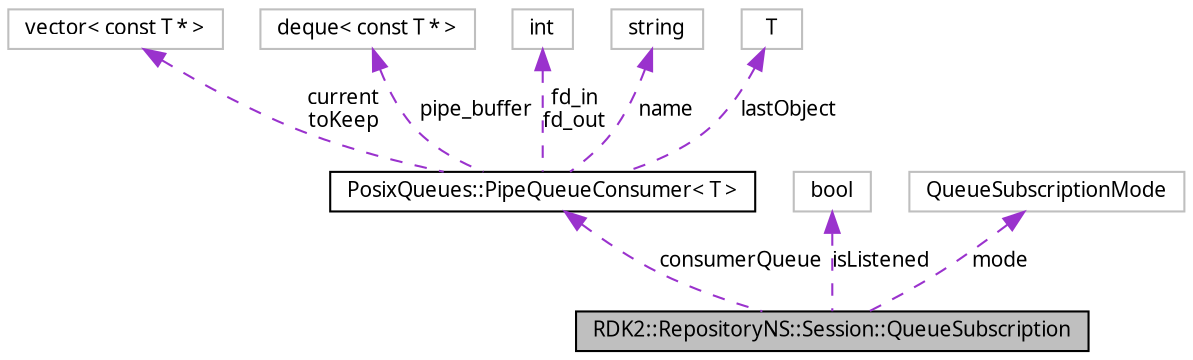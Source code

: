 digraph G
{
  edge [fontname="FreeSans.ttf",fontsize=10,labelfontname="FreeSans.ttf",labelfontsize=10];
  node [fontname="FreeSans.ttf",fontsize=10,shape=record];
  Node1 [label="RDK2::RepositoryNS::Session::QueueSubscription",height=0.2,width=0.4,color="black", fillcolor="grey75", style="filled" fontcolor="black"];
  Node2 -> Node1 [dir=back,color="darkorchid3",fontsize=10,style="dashed",label="consumerQueue",fontname="FreeSans.ttf"];
  Node2 [label="PosixQueues::PipeQueueConsumer\< T \>",height=0.2,width=0.4,color="black", fillcolor="white", style="filled",URL="$class_posix_queues_1_1_pipe_queue_consumer.html",tooltip="All functions must be called from the same thread."];
  Node3 -> Node2 [dir=back,color="darkorchid3",fontsize=10,style="dashed",label="current\ntoKeep",fontname="FreeSans.ttf"];
  Node3 [label="vector\< const T * \>",height=0.2,width=0.4,color="grey75", fillcolor="white", style="filled"];
  Node4 -> Node2 [dir=back,color="darkorchid3",fontsize=10,style="dashed",label="pipe_buffer",fontname="FreeSans.ttf"];
  Node4 [label="deque\< const T * \>",height=0.2,width=0.4,color="grey75", fillcolor="white", style="filled"];
  Node5 -> Node2 [dir=back,color="darkorchid3",fontsize=10,style="dashed",label="fd_in\nfd_out",fontname="FreeSans.ttf"];
  Node5 [label="int",height=0.2,width=0.4,color="grey75", fillcolor="white", style="filled"];
  Node6 -> Node2 [dir=back,color="darkorchid3",fontsize=10,style="dashed",label="name",fontname="FreeSans.ttf"];
  Node6 [label="string",height=0.2,width=0.4,color="grey75", fillcolor="white", style="filled"];
  Node7 -> Node2 [dir=back,color="darkorchid3",fontsize=10,style="dashed",label="lastObject",fontname="FreeSans.ttf"];
  Node7 [label="T",height=0.2,width=0.4,color="grey75", fillcolor="white", style="filled"];
  Node8 -> Node1 [dir=back,color="darkorchid3",fontsize=10,style="dashed",label="isListened",fontname="FreeSans.ttf"];
  Node8 [label="bool",height=0.2,width=0.4,color="grey75", fillcolor="white", style="filled"];
  Node9 -> Node1 [dir=back,color="darkorchid3",fontsize=10,style="dashed",label="mode",fontname="FreeSans.ttf"];
  Node9 [label="QueueSubscriptionMode",height=0.2,width=0.4,color="grey75", fillcolor="white", style="filled"];
}
